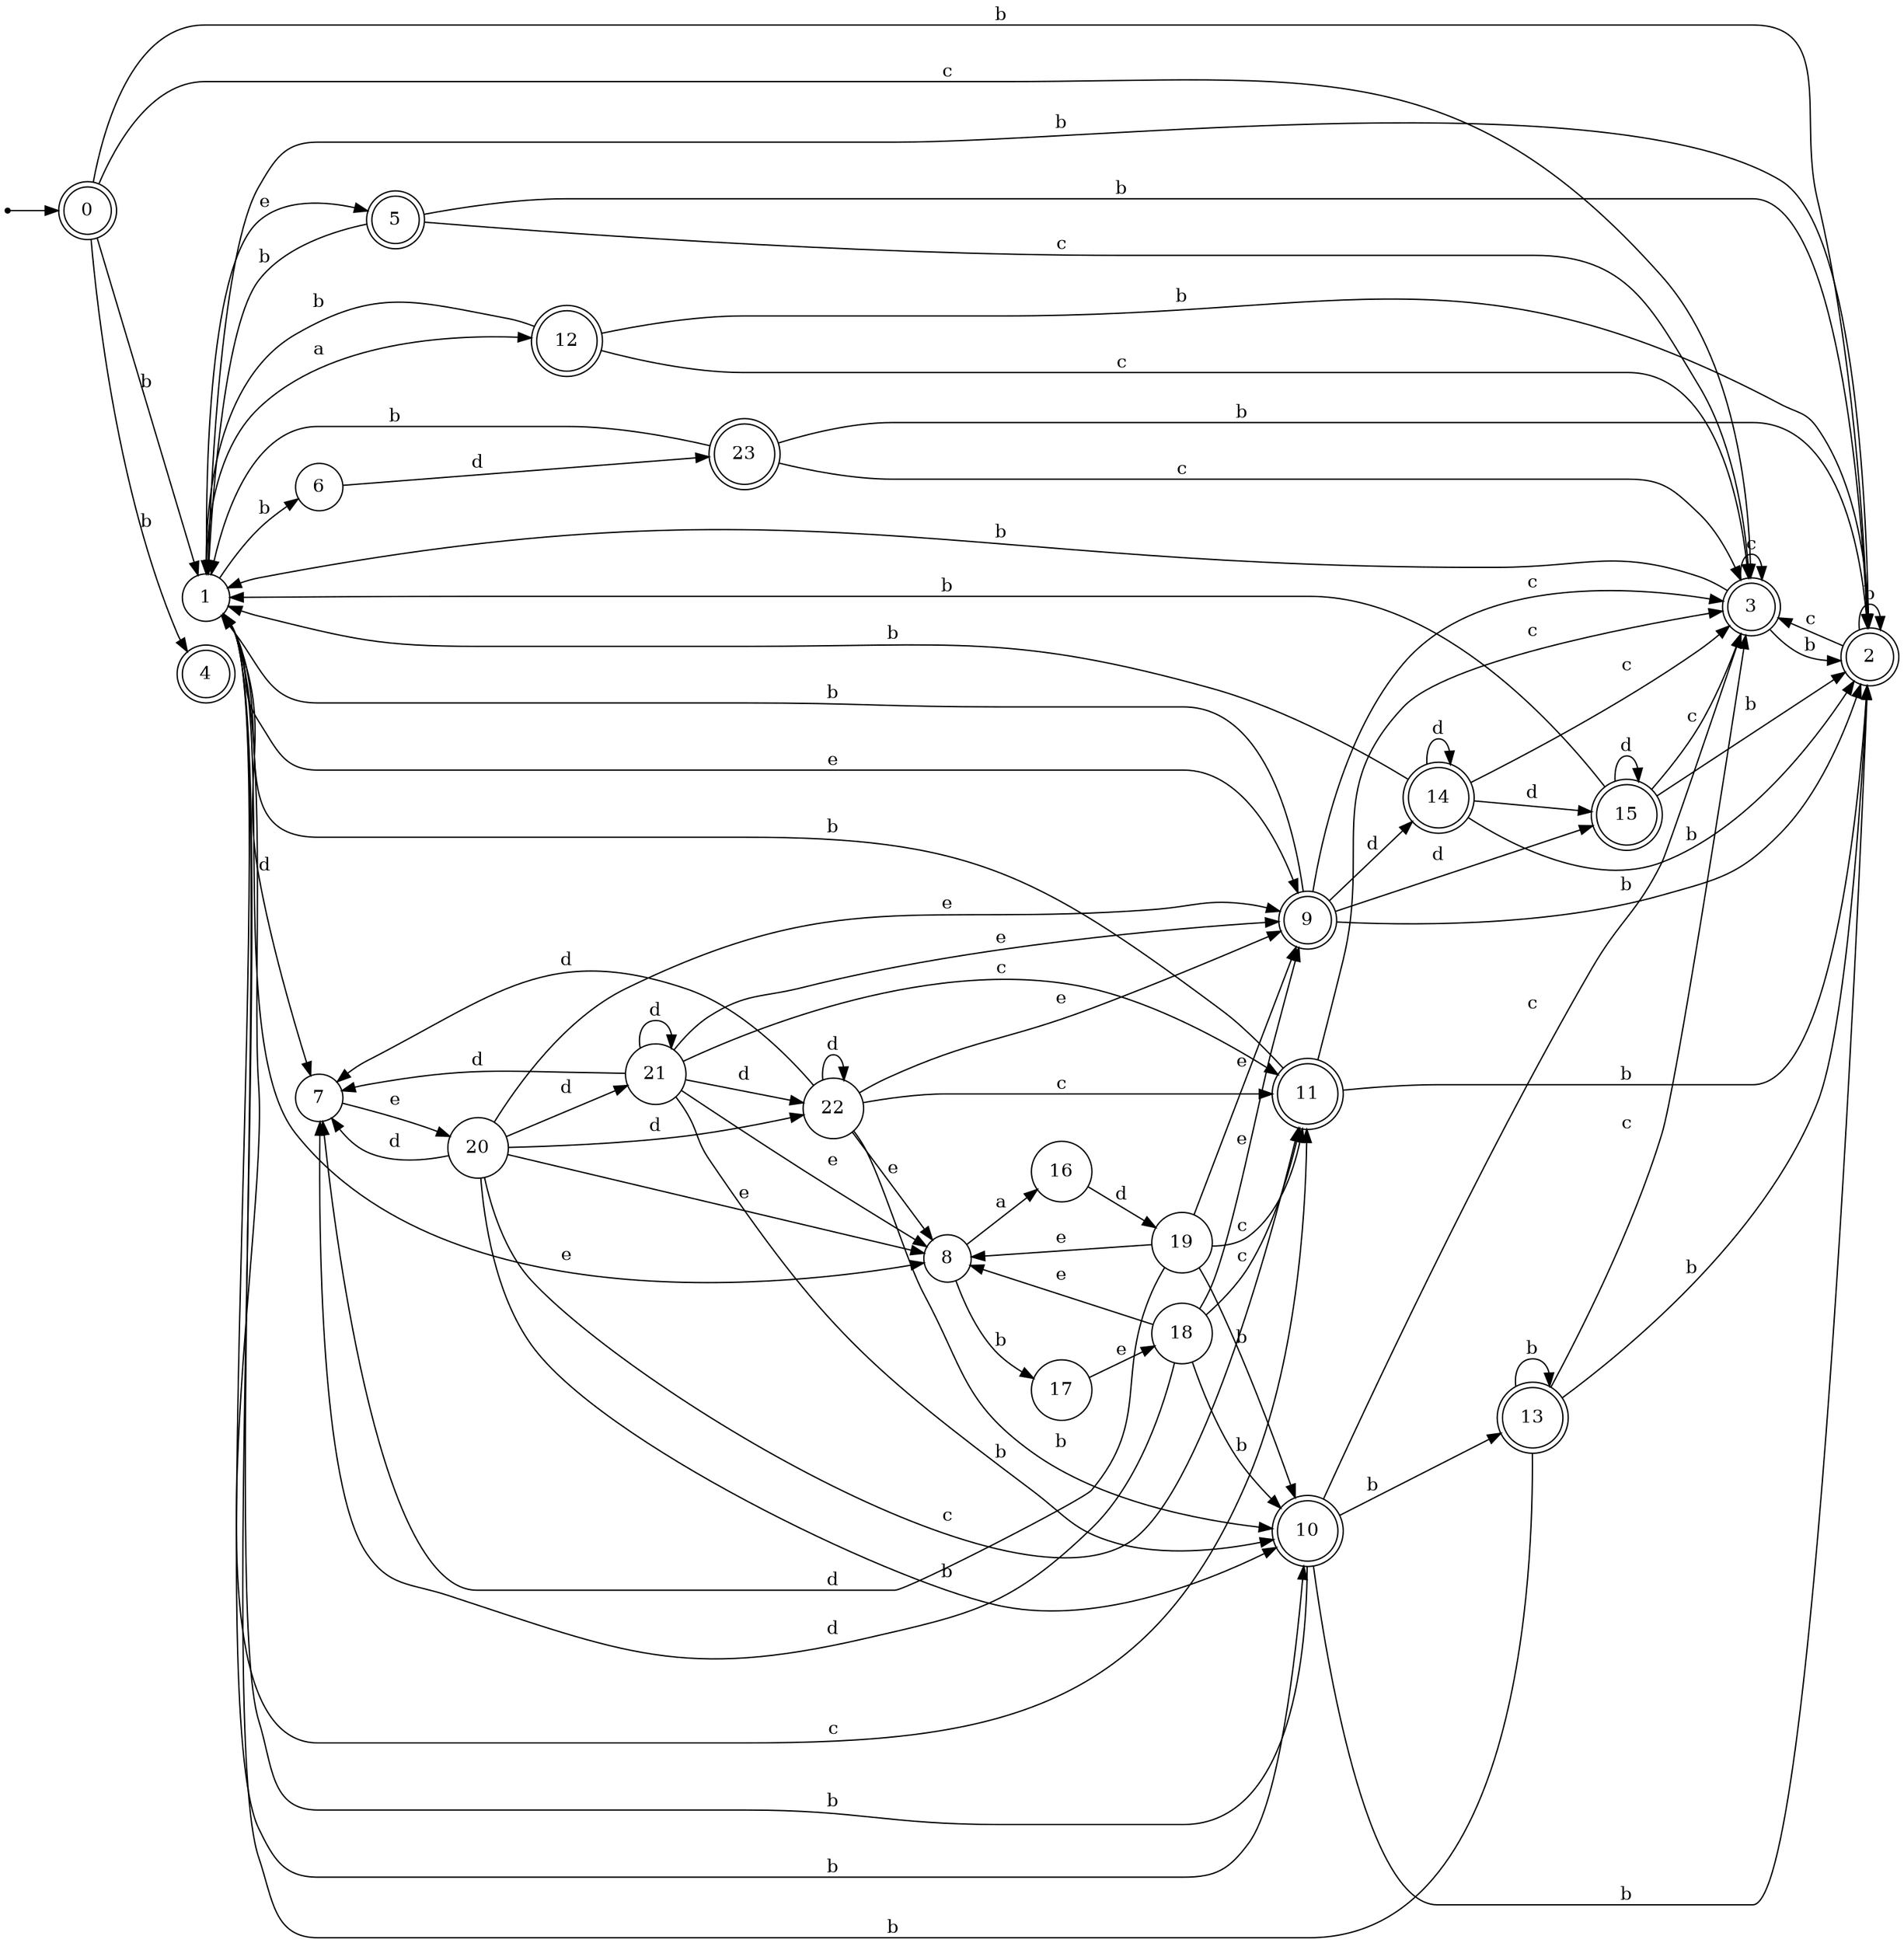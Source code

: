 digraph finite_state_machine {
rankdir=LR;
size="20,20";
node [shape = point]; "dummy0"
node [shape = doublecircle]; "0";"dummy0" -> "0";
node [shape = circle]; "1";
node [shape = doublecircle]; "2";node [shape = doublecircle]; "3";node [shape = doublecircle]; "4";node [shape = doublecircle]; "5";node [shape = circle]; "6";
node [shape = circle]; "7";
node [shape = circle]; "8";
node [shape = doublecircle]; "9";node [shape = doublecircle]; "10";node [shape = doublecircle]; "11";node [shape = doublecircle]; "12";node [shape = doublecircle]; "13";node [shape = doublecircle]; "14";node [shape = doublecircle]; "15";node [shape = circle]; "16";
node [shape = circle]; "17";
node [shape = circle]; "18";
node [shape = circle]; "19";
node [shape = circle]; "20";
node [shape = circle]; "21";
node [shape = circle]; "22";
node [shape = doublecircle]; "23";"0" -> "1" [label = "b"];
 "0" -> "2" [label = "b"];
 "0" -> "4" [label = "b"];
 "0" -> "3" [label = "c"];
 "3" -> "3" [label = "c"];
 "3" -> "1" [label = "b"];
 "3" -> "2" [label = "b"];
 "2" -> "1" [label = "b"];
 "2" -> "2" [label = "b"];
 "2" -> "3" [label = "c"];
 "1" -> "8" [label = "e"];
 "1" -> "9" [label = "e"];
 "1" -> "5" [label = "e"];
 "1" -> "10" [label = "b"];
 "1" -> "6" [label = "b"];
 "1" -> "7" [label = "d"];
 "1" -> "11" [label = "c"];
 "1" -> "12" [label = "a"];
 "12" -> "1" [label = "b"];
 "12" -> "2" [label = "b"];
 "12" -> "3" [label = "c"];
 "11" -> "1" [label = "b"];
 "11" -> "2" [label = "b"];
 "11" -> "3" [label = "c"];
 "10" -> "1" [label = "b"];
 "10" -> "2" [label = "b"];
 "10" -> "13" [label = "b"];
 "10" -> "3" [label = "c"];
 "13" -> "1" [label = "b"];
 "13" -> "2" [label = "b"];
 "13" -> "13" [label = "b"];
 "13" -> "3" [label = "c"];
 "9" -> "14" [label = "d"];
 "9" -> "15" [label = "d"];
 "9" -> "1" [label = "b"];
 "9" -> "2" [label = "b"];
 "9" -> "3" [label = "c"];
 "15" -> "15" [label = "d"];
 "15" -> "1" [label = "b"];
 "15" -> "2" [label = "b"];
 "15" -> "3" [label = "c"];
 "14" -> "14" [label = "d"];
 "14" -> "15" [label = "d"];
 "14" -> "1" [label = "b"];
 "14" -> "2" [label = "b"];
 "14" -> "3" [label = "c"];
 "8" -> "16" [label = "a"];
 "8" -> "17" [label = "b"];
 "17" -> "18" [label = "e"];
 "18" -> "8" [label = "e"];
 "18" -> "9" [label = "e"];
 "18" -> "7" [label = "d"];
 "18" -> "10" [label = "b"];
 "18" -> "11" [label = "c"];
 "16" -> "19" [label = "d"];
 "19" -> "8" [label = "e"];
 "19" -> "9" [label = "e"];
 "19" -> "7" [label = "d"];
 "19" -> "10" [label = "b"];
 "19" -> "11" [label = "c"];
 "7" -> "20" [label = "e"];
 "20" -> "21" [label = "d"];
 "20" -> "22" [label = "d"];
 "20" -> "7" [label = "d"];
 "20" -> "8" [label = "e"];
 "20" -> "9" [label = "e"];
 "20" -> "10" [label = "b"];
 "20" -> "11" [label = "c"];
 "22" -> "22" [label = "d"];
 "22" -> "7" [label = "d"];
 "22" -> "8" [label = "e"];
 "22" -> "9" [label = "e"];
 "22" -> "10" [label = "b"];
 "22" -> "11" [label = "c"];
 "21" -> "21" [label = "d"];
 "21" -> "22" [label = "d"];
 "21" -> "7" [label = "d"];
 "21" -> "8" [label = "e"];
 "21" -> "9" [label = "e"];
 "21" -> "10" [label = "b"];
 "21" -> "11" [label = "c"];
 "6" -> "23" [label = "d"];
 "23" -> "1" [label = "b"];
 "23" -> "2" [label = "b"];
 "23" -> "3" [label = "c"];
 "5" -> "1" [label = "b"];
 "5" -> "2" [label = "b"];
 "5" -> "3" [label = "c"];
 }
